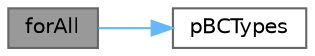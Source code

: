 digraph "forAll"
{
 // LATEX_PDF_SIZE
  bgcolor="transparent";
  edge [fontname=Helvetica,fontsize=10,labelfontname=Helvetica,labelfontsize=10];
  node [fontname=Helvetica,fontsize=10,shape=box,height=0.2,width=0.4];
  rankdir="LR";
  Node1 [id="Node000001",label="forAll",height=0.2,width=0.4,color="gray40", fillcolor="grey60", style="filled", fontcolor="black",tooltip=" "];
  Node1 -> Node2 [id="edge1_Node000001_Node000002",color="steelblue1",style="solid",tooltip=" "];
  Node2 [id="Node000002",label="pBCTypes",height=0.2,width=0.4,color="grey40", fillcolor="white", style="filled",URL="$solvers_2basic_2potentialFoam_2createFields_8H.html#a46c87e49dfeccb2d1a4b3572d9954ad8",tooltip=" "];
}
